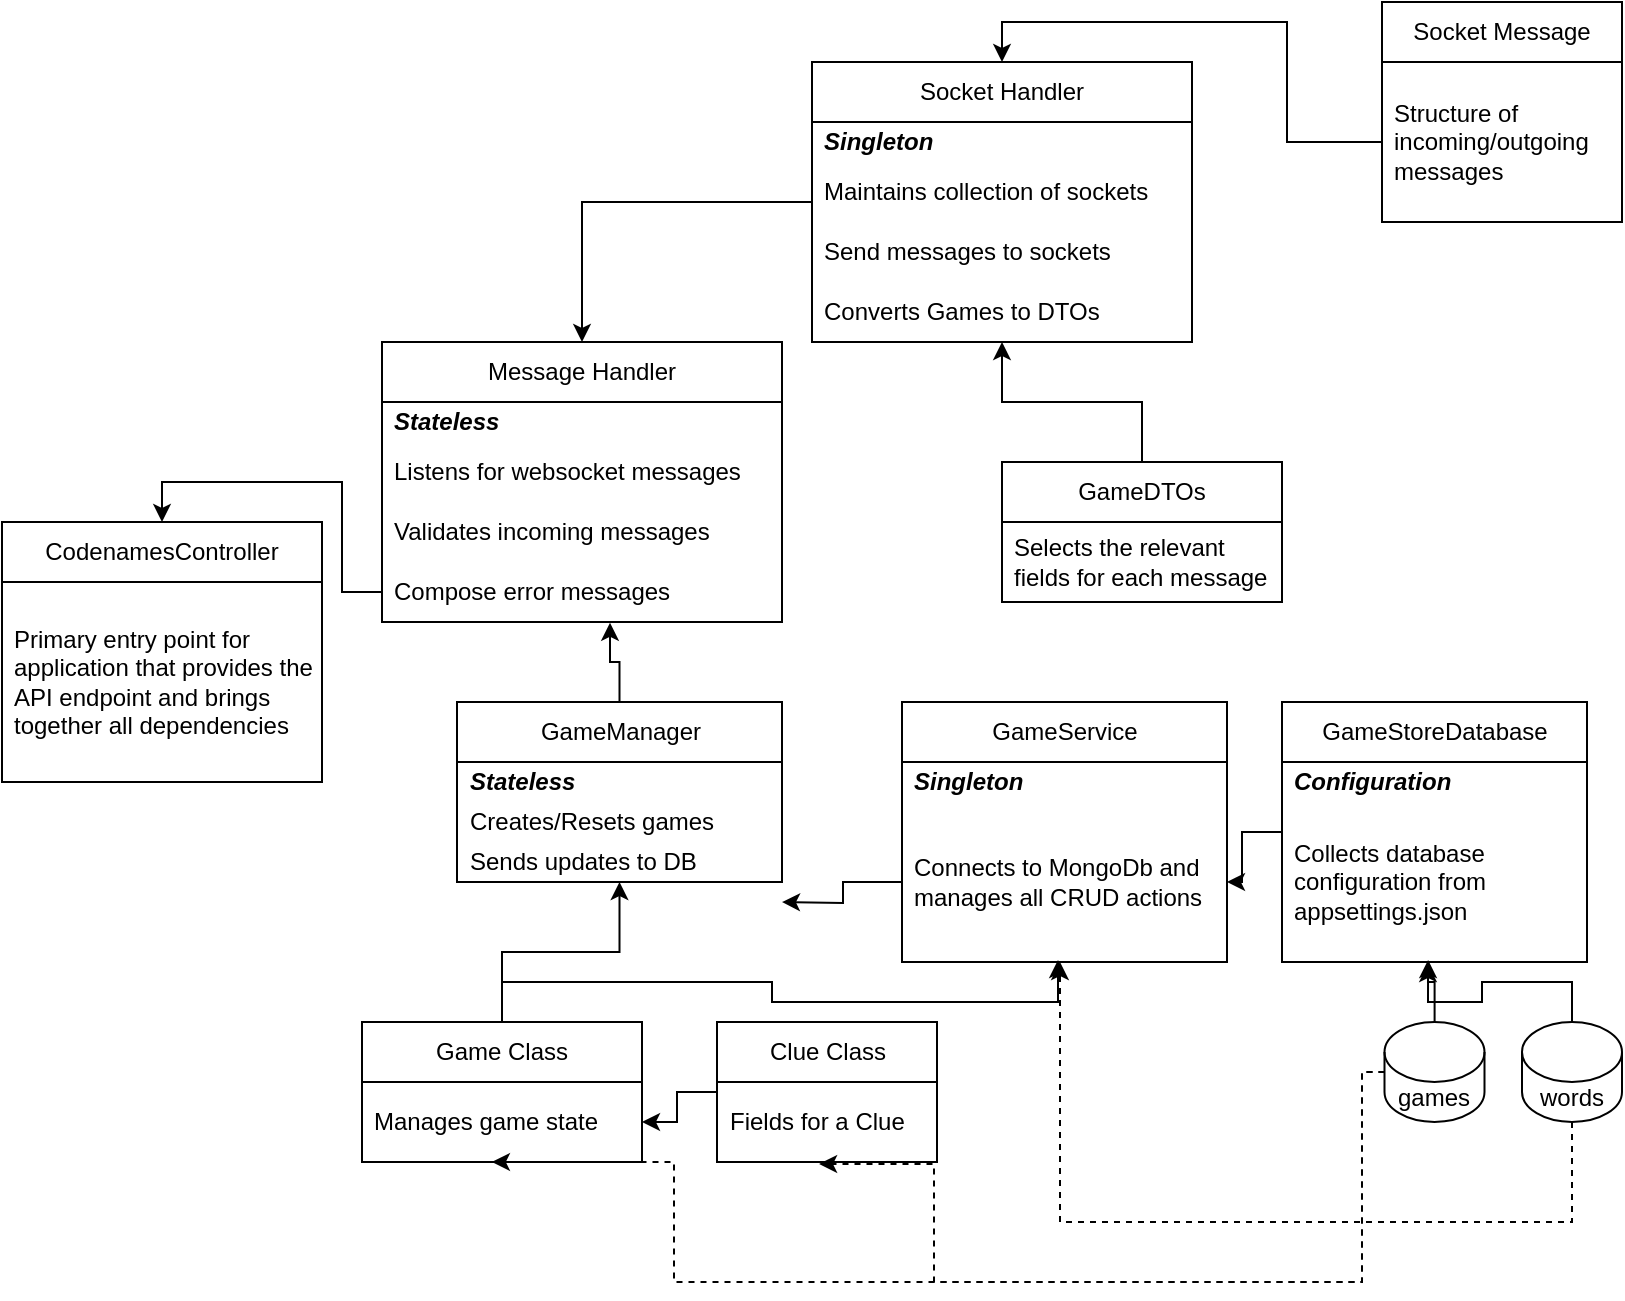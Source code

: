 <mxfile version="24.1.0" type="device">
  <diagram name="Page-1" id="c4acf3e9-155e-7222-9cf6-157b1a14988f">
    <mxGraphModel dx="1434" dy="844" grid="1" gridSize="10" guides="1" tooltips="1" connect="1" arrows="1" fold="1" page="1" pageScale="1" pageWidth="850" pageHeight="1100" background="none" math="0" shadow="0">
      <root>
        <mxCell id="0" />
        <mxCell id="1" parent="0" />
        <mxCell id="nTUH7d-iTiVpQfS-JHjz-3" value="CodenamesController" style="swimlane;fontStyle=0;childLayout=stackLayout;horizontal=1;startSize=30;horizontalStack=0;resizeParent=1;resizeParentMax=0;resizeLast=0;collapsible=1;marginBottom=0;whiteSpace=wrap;html=1;" parent="1" vertex="1">
          <mxGeometry x="20" y="320" width="160" height="130" as="geometry" />
        </mxCell>
        <mxCell id="nTUH7d-iTiVpQfS-JHjz-4" value="Primary entry point for application that provides the API endpoint and brings together all dependencies" style="text;strokeColor=none;fillColor=none;align=left;verticalAlign=middle;spacingLeft=4;spacingRight=4;overflow=hidden;points=[[0,0.5],[1,0.5]];portConstraint=eastwest;rotatable=0;whiteSpace=wrap;html=1;" parent="nTUH7d-iTiVpQfS-JHjz-3" vertex="1">
          <mxGeometry y="30" width="160" height="100" as="geometry" />
        </mxCell>
        <mxCell id="nTUH7d-iTiVpQfS-JHjz-14" style="edgeStyle=orthogonalEdgeStyle;rounded=0;orthogonalLoop=1;jettySize=auto;html=1;entryX=0.5;entryY=0;entryDx=0;entryDy=0;" parent="1" source="nTUH7d-iTiVpQfS-JHjz-7" target="nTUH7d-iTiVpQfS-JHjz-12" edge="1">
          <mxGeometry relative="1" as="geometry" />
        </mxCell>
        <mxCell id="nTUH7d-iTiVpQfS-JHjz-7" value="Socket Handler" style="swimlane;fontStyle=0;childLayout=stackLayout;horizontal=1;startSize=30;horizontalStack=0;resizeParent=1;resizeParentMax=0;resizeLast=0;collapsible=1;marginBottom=0;whiteSpace=wrap;html=1;" parent="1" vertex="1">
          <mxGeometry x="425" y="90" width="190" height="140" as="geometry" />
        </mxCell>
        <mxCell id="yMMmKgbaEFZAA5QtafLK-3" value="&lt;b&gt;&lt;i&gt;Singleton&lt;/i&gt;&lt;/b&gt;" style="text;strokeColor=none;fillColor=none;align=left;verticalAlign=middle;spacingLeft=4;spacingRight=4;overflow=hidden;points=[[0,0.5],[1,0.5]];portConstraint=eastwest;rotatable=0;whiteSpace=wrap;html=1;" vertex="1" parent="nTUH7d-iTiVpQfS-JHjz-7">
          <mxGeometry y="30" width="190" height="20" as="geometry" />
        </mxCell>
        <mxCell id="yMMmKgbaEFZAA5QtafLK-4" value="Maintains collection of sockets" style="text;strokeColor=none;fillColor=none;align=left;verticalAlign=middle;spacingLeft=4;spacingRight=4;overflow=hidden;points=[[0,0.5],[1,0.5]];portConstraint=eastwest;rotatable=0;whiteSpace=wrap;html=1;" vertex="1" parent="nTUH7d-iTiVpQfS-JHjz-7">
          <mxGeometry y="50" width="190" height="30" as="geometry" />
        </mxCell>
        <mxCell id="nTUH7d-iTiVpQfS-JHjz-8" value="Send messages to sockets" style="text;strokeColor=none;fillColor=none;align=left;verticalAlign=middle;spacingLeft=4;spacingRight=4;overflow=hidden;points=[[0,0.5],[1,0.5]];portConstraint=eastwest;rotatable=0;whiteSpace=wrap;html=1;" parent="nTUH7d-iTiVpQfS-JHjz-7" vertex="1">
          <mxGeometry y="80" width="190" height="30" as="geometry" />
        </mxCell>
        <mxCell id="yMMmKgbaEFZAA5QtafLK-22" value="Converts Games to DTOs" style="text;strokeColor=none;fillColor=none;align=left;verticalAlign=middle;spacingLeft=4;spacingRight=4;overflow=hidden;points=[[0,0.5],[1,0.5]];portConstraint=eastwest;rotatable=0;whiteSpace=wrap;html=1;" vertex="1" parent="nTUH7d-iTiVpQfS-JHjz-7">
          <mxGeometry y="110" width="190" height="30" as="geometry" />
        </mxCell>
        <mxCell id="nTUH7d-iTiVpQfS-JHjz-9" value="Socket Message" style="swimlane;fontStyle=0;childLayout=stackLayout;horizontal=1;startSize=30;horizontalStack=0;resizeParent=1;resizeParentMax=0;resizeLast=0;collapsible=1;marginBottom=0;whiteSpace=wrap;html=1;" parent="1" vertex="1">
          <mxGeometry x="710" y="60" width="120" height="110" as="geometry" />
        </mxCell>
        <mxCell id="nTUH7d-iTiVpQfS-JHjz-10" value="Structure of incoming/outgoing messages" style="text;strokeColor=none;fillColor=none;align=left;verticalAlign=middle;spacingLeft=4;spacingRight=4;overflow=hidden;points=[[0,0.5],[1,0.5]];portConstraint=eastwest;rotatable=0;whiteSpace=wrap;html=1;" parent="nTUH7d-iTiVpQfS-JHjz-9" vertex="1">
          <mxGeometry y="30" width="120" height="80" as="geometry" />
        </mxCell>
        <mxCell id="nTUH7d-iTiVpQfS-JHjz-11" style="edgeStyle=orthogonalEdgeStyle;rounded=0;orthogonalLoop=1;jettySize=auto;html=1;exitX=0;exitY=0.5;exitDx=0;exitDy=0;entryX=0.5;entryY=0;entryDx=0;entryDy=0;" parent="1" source="nTUH7d-iTiVpQfS-JHjz-10" target="nTUH7d-iTiVpQfS-JHjz-7" edge="1">
          <mxGeometry relative="1" as="geometry" />
        </mxCell>
        <mxCell id="nTUH7d-iTiVpQfS-JHjz-12" value="Message Handler" style="swimlane;fontStyle=0;childLayout=stackLayout;horizontal=1;startSize=30;horizontalStack=0;resizeParent=1;resizeParentMax=0;resizeLast=0;collapsible=1;marginBottom=0;whiteSpace=wrap;html=1;" parent="1" vertex="1">
          <mxGeometry x="210" y="230" width="200" height="140" as="geometry" />
        </mxCell>
        <mxCell id="yMMmKgbaEFZAA5QtafLK-12" value="&lt;i&gt;&lt;b&gt;Stateless&lt;/b&gt;&lt;/i&gt;" style="text;strokeColor=none;fillColor=none;align=left;verticalAlign=middle;spacingLeft=4;spacingRight=4;overflow=hidden;points=[[0,0.5],[1,0.5]];portConstraint=eastwest;rotatable=0;whiteSpace=wrap;html=1;" vertex="1" parent="nTUH7d-iTiVpQfS-JHjz-12">
          <mxGeometry y="30" width="200" height="20" as="geometry" />
        </mxCell>
        <mxCell id="yMMmKgbaEFZAA5QtafLK-7" value="Listens for websocket messages" style="text;strokeColor=none;fillColor=none;align=left;verticalAlign=middle;spacingLeft=4;spacingRight=4;overflow=hidden;points=[[0,0.5],[1,0.5]];portConstraint=eastwest;rotatable=0;whiteSpace=wrap;html=1;" vertex="1" parent="nTUH7d-iTiVpQfS-JHjz-12">
          <mxGeometry y="50" width="200" height="30" as="geometry" />
        </mxCell>
        <mxCell id="yMMmKgbaEFZAA5QtafLK-11" value="Validates incoming messages" style="text;strokeColor=none;fillColor=none;align=left;verticalAlign=middle;spacingLeft=4;spacingRight=4;overflow=hidden;points=[[0,0.5],[1,0.5]];portConstraint=eastwest;rotatable=0;whiteSpace=wrap;html=1;" vertex="1" parent="nTUH7d-iTiVpQfS-JHjz-12">
          <mxGeometry y="80" width="200" height="30" as="geometry" />
        </mxCell>
        <mxCell id="nTUH7d-iTiVpQfS-JHjz-13" value="Compose error messages" style="text;strokeColor=none;fillColor=none;align=left;verticalAlign=middle;spacingLeft=4;spacingRight=4;overflow=hidden;points=[[0,0.5],[1,0.5]];portConstraint=eastwest;rotatable=0;whiteSpace=wrap;html=1;" parent="nTUH7d-iTiVpQfS-JHjz-12" vertex="1">
          <mxGeometry y="110" width="200" height="30" as="geometry" />
        </mxCell>
        <mxCell id="nTUH7d-iTiVpQfS-JHjz-15" style="edgeStyle=orthogonalEdgeStyle;rounded=0;orthogonalLoop=1;jettySize=auto;html=1;entryX=0.5;entryY=0;entryDx=0;entryDy=0;" parent="1" source="nTUH7d-iTiVpQfS-JHjz-13" target="nTUH7d-iTiVpQfS-JHjz-3" edge="1">
          <mxGeometry relative="1" as="geometry" />
        </mxCell>
        <mxCell id="nTUH7d-iTiVpQfS-JHjz-21" style="edgeStyle=orthogonalEdgeStyle;rounded=0;orthogonalLoop=1;jettySize=auto;html=1;entryX=1;entryY=0.5;entryDx=0;entryDy=0;" parent="1" source="nTUH7d-iTiVpQfS-JHjz-16" target="nTUH7d-iTiVpQfS-JHjz-19" edge="1">
          <mxGeometry relative="1" as="geometry" />
        </mxCell>
        <mxCell id="nTUH7d-iTiVpQfS-JHjz-16" value="GameStoreDatabase" style="swimlane;fontStyle=0;childLayout=stackLayout;horizontal=1;startSize=30;horizontalStack=0;resizeParent=1;resizeParentMax=0;resizeLast=0;collapsible=1;marginBottom=0;whiteSpace=wrap;html=1;" parent="1" vertex="1">
          <mxGeometry x="660" y="410" width="152.5" height="130" as="geometry" />
        </mxCell>
        <mxCell id="yMMmKgbaEFZAA5QtafLK-13" value="&lt;b&gt;&lt;i&gt;Configuration&lt;/i&gt;&lt;/b&gt;" style="text;strokeColor=none;fillColor=none;align=left;verticalAlign=middle;spacingLeft=4;spacingRight=4;overflow=hidden;points=[[0,0.5],[1,0.5]];portConstraint=eastwest;rotatable=0;whiteSpace=wrap;html=1;" vertex="1" parent="nTUH7d-iTiVpQfS-JHjz-16">
          <mxGeometry y="30" width="152.5" height="20" as="geometry" />
        </mxCell>
        <mxCell id="nTUH7d-iTiVpQfS-JHjz-17" value="Collects database configuration from appsettings.json" style="text;strokeColor=none;fillColor=none;align=left;verticalAlign=middle;spacingLeft=4;spacingRight=4;overflow=hidden;points=[[0,0.5],[1,0.5]];portConstraint=eastwest;rotatable=0;whiteSpace=wrap;html=1;" parent="nTUH7d-iTiVpQfS-JHjz-16" vertex="1">
          <mxGeometry y="50" width="152.5" height="80" as="geometry" />
        </mxCell>
        <mxCell id="nTUH7d-iTiVpQfS-JHjz-18" value="GameService" style="swimlane;fontStyle=0;childLayout=stackLayout;horizontal=1;startSize=30;horizontalStack=0;resizeParent=1;resizeParentMax=0;resizeLast=0;collapsible=1;marginBottom=0;whiteSpace=wrap;html=1;" parent="1" vertex="1">
          <mxGeometry x="470" y="410" width="162.5" height="130" as="geometry" />
        </mxCell>
        <mxCell id="-e2oiTPtzkFtNeQkyIJE-20" value="&lt;b&gt;&lt;i&gt;Singleton&lt;/i&gt;&lt;/b&gt;" style="text;strokeColor=none;fillColor=none;align=left;verticalAlign=middle;spacingLeft=4;spacingRight=4;overflow=hidden;points=[[0,0.5],[1,0.5]];portConstraint=eastwest;rotatable=0;whiteSpace=wrap;html=1;" parent="nTUH7d-iTiVpQfS-JHjz-18" vertex="1">
          <mxGeometry y="30" width="162.5" height="20" as="geometry" />
        </mxCell>
        <mxCell id="nTUH7d-iTiVpQfS-JHjz-19" value="Connects to MongoDb and manages all CRUD actions" style="text;strokeColor=none;fillColor=none;align=left;verticalAlign=middle;spacingLeft=4;spacingRight=4;overflow=hidden;points=[[0,0.5],[1,0.5]];portConstraint=eastwest;rotatable=0;whiteSpace=wrap;html=1;" parent="nTUH7d-iTiVpQfS-JHjz-18" vertex="1">
          <mxGeometry y="50" width="162.5" height="80" as="geometry" />
        </mxCell>
        <mxCell id="yMMmKgbaEFZAA5QtafLK-16" style="edgeStyle=orthogonalEdgeStyle;rounded=0;orthogonalLoop=1;jettySize=auto;html=1;" edge="1" parent="1" source="nTUH7d-iTiVpQfS-JHjz-22" target="-e2oiTPtzkFtNeQkyIJE-16">
          <mxGeometry relative="1" as="geometry" />
        </mxCell>
        <mxCell id="nTUH7d-iTiVpQfS-JHjz-22" value="Game Class" style="swimlane;fontStyle=0;childLayout=stackLayout;horizontal=1;startSize=30;horizontalStack=0;resizeParent=1;resizeParentMax=0;resizeLast=0;collapsible=1;marginBottom=0;whiteSpace=wrap;html=1;" parent="1" vertex="1">
          <mxGeometry x="200" y="570" width="140" height="70" as="geometry" />
        </mxCell>
        <mxCell id="nTUH7d-iTiVpQfS-JHjz-23" value="Manages game state" style="text;strokeColor=none;fillColor=none;align=left;verticalAlign=middle;spacingLeft=4;spacingRight=4;overflow=hidden;points=[[0,0.5],[1,0.5]];portConstraint=eastwest;rotatable=0;whiteSpace=wrap;html=1;" parent="nTUH7d-iTiVpQfS-JHjz-22" vertex="1">
          <mxGeometry y="30" width="140" height="40" as="geometry" />
        </mxCell>
        <mxCell id="nTUH7d-iTiVpQfS-JHjz-26" style="edgeStyle=orthogonalEdgeStyle;rounded=0;orthogonalLoop=1;jettySize=auto;html=1;entryX=1;entryY=0.5;entryDx=0;entryDy=0;" parent="1" source="nTUH7d-iTiVpQfS-JHjz-24" target="nTUH7d-iTiVpQfS-JHjz-23" edge="1">
          <mxGeometry relative="1" as="geometry" />
        </mxCell>
        <mxCell id="nTUH7d-iTiVpQfS-JHjz-24" value="Clue Class" style="swimlane;fontStyle=0;childLayout=stackLayout;horizontal=1;startSize=30;horizontalStack=0;resizeParent=1;resizeParentMax=0;resizeLast=0;collapsible=1;marginBottom=0;whiteSpace=wrap;html=1;" parent="1" vertex="1">
          <mxGeometry x="377.5" y="570" width="110" height="70" as="geometry" />
        </mxCell>
        <mxCell id="nTUH7d-iTiVpQfS-JHjz-25" value="Fields for a Clue" style="text;strokeColor=none;fillColor=none;align=left;verticalAlign=middle;spacingLeft=4;spacingRight=4;overflow=hidden;points=[[0,0.5],[1,0.5]];portConstraint=eastwest;rotatable=0;whiteSpace=wrap;html=1;" parent="nTUH7d-iTiVpQfS-JHjz-24" vertex="1">
          <mxGeometry y="30" width="110" height="40" as="geometry" />
        </mxCell>
        <mxCell id="nTUH7d-iTiVpQfS-JHjz-27" style="edgeStyle=orthogonalEdgeStyle;rounded=0;orthogonalLoop=1;jettySize=auto;html=1;entryX=0.48;entryY=0.988;entryDx=0;entryDy=0;entryPerimeter=0;" parent="1" source="nTUH7d-iTiVpQfS-JHjz-22" target="nTUH7d-iTiVpQfS-JHjz-19" edge="1">
          <mxGeometry relative="1" as="geometry" />
        </mxCell>
        <mxCell id="nTUH7d-iTiVpQfS-JHjz-28" style="edgeStyle=orthogonalEdgeStyle;rounded=0;orthogonalLoop=1;jettySize=auto;html=1;entryX=1;entryY=0.5;entryDx=0;entryDy=0;" parent="1" source="nTUH7d-iTiVpQfS-JHjz-19" edge="1">
          <mxGeometry relative="1" as="geometry">
            <mxPoint x="410" y="510" as="targetPoint" />
          </mxGeometry>
        </mxCell>
        <mxCell id="-e2oiTPtzkFtNeQkyIJE-10" value="games" style="shape=cylinder3;whiteSpace=wrap;html=1;boundedLbl=1;backgroundOutline=1;size=15;" parent="1" vertex="1">
          <mxGeometry x="711.25" y="570" width="50" height="50" as="geometry" />
        </mxCell>
        <mxCell id="-e2oiTPtzkFtNeQkyIJE-11" value="words" style="shape=cylinder3;whiteSpace=wrap;html=1;boundedLbl=1;backgroundOutline=1;size=15;" parent="1" vertex="1">
          <mxGeometry x="780" y="570" width="50" height="50" as="geometry" />
        </mxCell>
        <mxCell id="-e2oiTPtzkFtNeQkyIJE-12" style="edgeStyle=orthogonalEdgeStyle;rounded=0;orthogonalLoop=1;jettySize=auto;html=1;entryX=0.479;entryY=1.013;entryDx=0;entryDy=0;entryPerimeter=0;" parent="1" source="-e2oiTPtzkFtNeQkyIJE-10" target="nTUH7d-iTiVpQfS-JHjz-17" edge="1">
          <mxGeometry relative="1" as="geometry" />
        </mxCell>
        <mxCell id="-e2oiTPtzkFtNeQkyIJE-13" style="edgeStyle=orthogonalEdgeStyle;rounded=0;orthogonalLoop=1;jettySize=auto;html=1;entryX=0.479;entryY=0.988;entryDx=0;entryDy=0;entryPerimeter=0;" parent="1" source="-e2oiTPtzkFtNeQkyIJE-11" target="nTUH7d-iTiVpQfS-JHjz-17" edge="1">
          <mxGeometry relative="1" as="geometry" />
        </mxCell>
        <mxCell id="-e2oiTPtzkFtNeQkyIJE-14" style="edgeStyle=orthogonalEdgeStyle;rounded=0;orthogonalLoop=1;jettySize=auto;html=1;entryX=0.464;entryY=1;entryDx=0;entryDy=0;entryPerimeter=0;dashed=1;" parent="1" source="-e2oiTPtzkFtNeQkyIJE-10" target="nTUH7d-iTiVpQfS-JHjz-23" edge="1">
          <mxGeometry relative="1" as="geometry">
            <Array as="points">
              <mxPoint x="700" y="595" />
              <mxPoint x="700" y="700" />
              <mxPoint x="356" y="700" />
            </Array>
          </mxGeometry>
        </mxCell>
        <mxCell id="-e2oiTPtzkFtNeQkyIJE-15" style="edgeStyle=orthogonalEdgeStyle;rounded=0;orthogonalLoop=1;jettySize=auto;html=1;entryX=0.464;entryY=1.025;entryDx=0;entryDy=0;entryPerimeter=0;dashed=1;" parent="1" source="-e2oiTPtzkFtNeQkyIJE-10" target="nTUH7d-iTiVpQfS-JHjz-25" edge="1">
          <mxGeometry relative="1" as="geometry">
            <Array as="points">
              <mxPoint x="700" y="595" />
              <mxPoint x="700" y="700" />
              <mxPoint x="486" y="700" />
            </Array>
          </mxGeometry>
        </mxCell>
        <mxCell id="-e2oiTPtzkFtNeQkyIJE-18" style="edgeStyle=orthogonalEdgeStyle;rounded=0;orthogonalLoop=1;jettySize=auto;html=1;entryX=0.57;entryY=1.013;entryDx=0;entryDy=0;entryPerimeter=0;" parent="1" source="-e2oiTPtzkFtNeQkyIJE-16" target="nTUH7d-iTiVpQfS-JHjz-13" edge="1">
          <mxGeometry relative="1" as="geometry" />
        </mxCell>
        <mxCell id="-e2oiTPtzkFtNeQkyIJE-16" value="GameManager" style="swimlane;fontStyle=0;childLayout=stackLayout;horizontal=1;startSize=30;horizontalStack=0;resizeParent=1;resizeParentMax=0;resizeLast=0;collapsible=1;marginBottom=0;whiteSpace=wrap;html=1;" parent="1" vertex="1">
          <mxGeometry x="247.5" y="410" width="162.5" height="90" as="geometry" />
        </mxCell>
        <mxCell id="-e2oiTPtzkFtNeQkyIJE-19" value="&lt;i&gt;&lt;b&gt;Stateless&lt;/b&gt;&lt;/i&gt;" style="text;strokeColor=none;fillColor=none;align=left;verticalAlign=middle;spacingLeft=4;spacingRight=4;overflow=hidden;points=[[0,0.5],[1,0.5]];portConstraint=eastwest;rotatable=0;whiteSpace=wrap;html=1;" parent="-e2oiTPtzkFtNeQkyIJE-16" vertex="1">
          <mxGeometry y="30" width="162.5" height="20" as="geometry" />
        </mxCell>
        <mxCell id="yMMmKgbaEFZAA5QtafLK-1" value="Creates/Resets games&lt;div&gt;&lt;br&gt;&lt;/div&gt;" style="text;strokeColor=none;fillColor=none;align=left;verticalAlign=middle;spacingLeft=4;spacingRight=4;overflow=hidden;points=[[0,0.5],[1,0.5]];portConstraint=eastwest;rotatable=0;whiteSpace=wrap;html=1;" vertex="1" parent="-e2oiTPtzkFtNeQkyIJE-16">
          <mxGeometry y="50" width="162.5" height="20" as="geometry" />
        </mxCell>
        <mxCell id="yMMmKgbaEFZAA5QtafLK-2" value="&lt;div&gt;Sends updates to DB&lt;/div&gt;" style="text;strokeColor=none;fillColor=none;align=left;verticalAlign=middle;spacingLeft=4;spacingRight=4;overflow=hidden;points=[[0,0.5],[1,0.5]];portConstraint=eastwest;rotatable=0;whiteSpace=wrap;html=1;" vertex="1" parent="-e2oiTPtzkFtNeQkyIJE-16">
          <mxGeometry y="70" width="162.5" height="20" as="geometry" />
        </mxCell>
        <mxCell id="yMMmKgbaEFZAA5QtafLK-15" style="edgeStyle=orthogonalEdgeStyle;rounded=0;orthogonalLoop=1;jettySize=auto;html=1;dashed=1;" edge="1" parent="1" source="-e2oiTPtzkFtNeQkyIJE-11" target="nTUH7d-iTiVpQfS-JHjz-18">
          <mxGeometry relative="1" as="geometry">
            <Array as="points">
              <mxPoint x="805" y="670" />
              <mxPoint x="549" y="670" />
            </Array>
          </mxGeometry>
        </mxCell>
        <mxCell id="yMMmKgbaEFZAA5QtafLK-21" style="edgeStyle=orthogonalEdgeStyle;rounded=0;orthogonalLoop=1;jettySize=auto;html=1;" edge="1" parent="1" source="yMMmKgbaEFZAA5QtafLK-17" target="nTUH7d-iTiVpQfS-JHjz-7">
          <mxGeometry relative="1" as="geometry" />
        </mxCell>
        <mxCell id="yMMmKgbaEFZAA5QtafLK-17" value="GameDTOs" style="swimlane;fontStyle=0;childLayout=stackLayout;horizontal=1;startSize=30;horizontalStack=0;resizeParent=1;resizeParentMax=0;resizeLast=0;collapsible=1;marginBottom=0;whiteSpace=wrap;html=1;" vertex="1" parent="1">
          <mxGeometry x="520" y="290" width="140" height="70" as="geometry" />
        </mxCell>
        <mxCell id="yMMmKgbaEFZAA5QtafLK-18" value="Selects the relevant fields for each message" style="text;strokeColor=none;fillColor=none;align=left;verticalAlign=middle;spacingLeft=4;spacingRight=4;overflow=hidden;points=[[0,0.5],[1,0.5]];portConstraint=eastwest;rotatable=0;whiteSpace=wrap;html=1;" vertex="1" parent="yMMmKgbaEFZAA5QtafLK-17">
          <mxGeometry y="30" width="140" height="40" as="geometry" />
        </mxCell>
      </root>
    </mxGraphModel>
  </diagram>
</mxfile>
